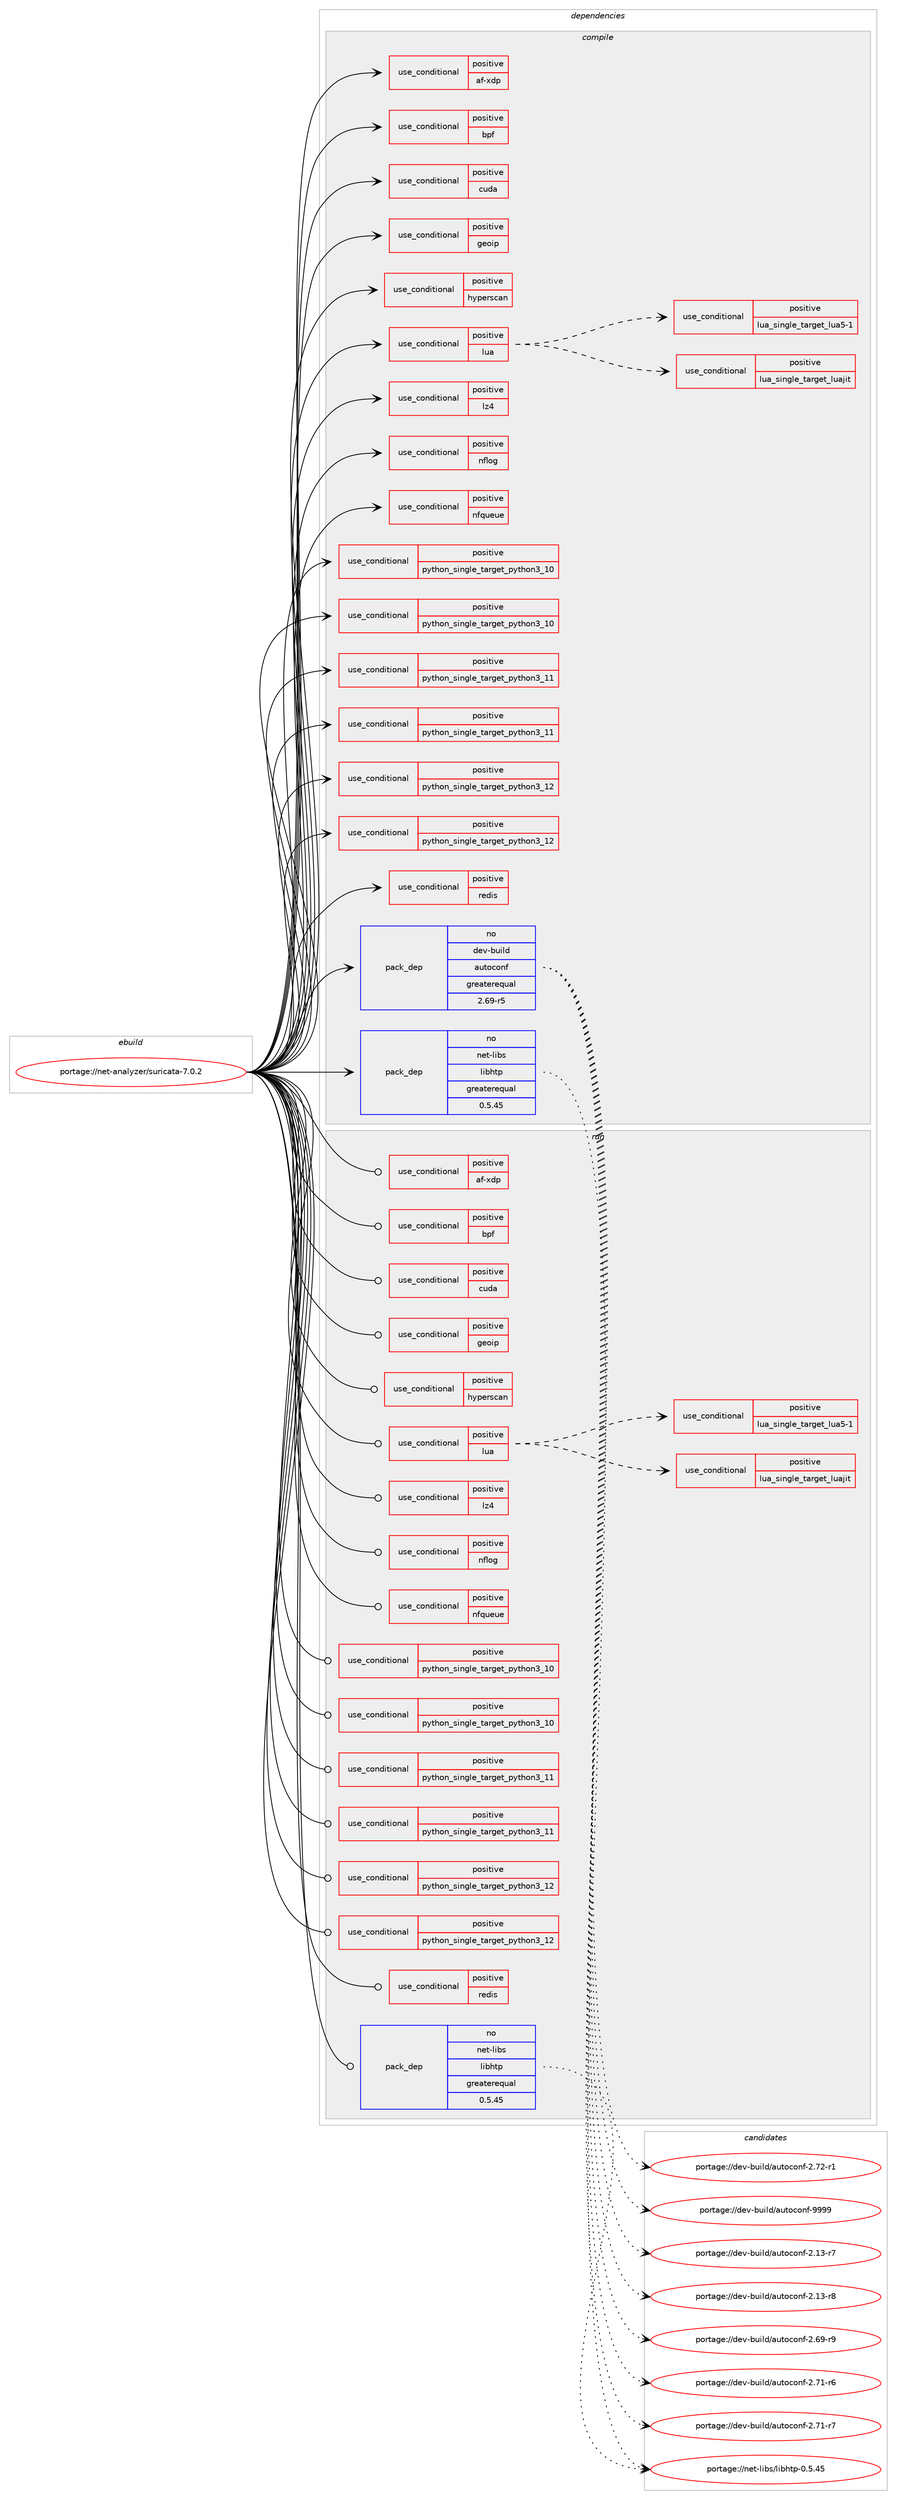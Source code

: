 digraph prolog {

# *************
# Graph options
# *************

newrank=true;
concentrate=true;
compound=true;
graph [rankdir=LR,fontname=Helvetica,fontsize=10,ranksep=1.5];#, ranksep=2.5, nodesep=0.2];
edge  [arrowhead=vee];
node  [fontname=Helvetica,fontsize=10];

# **********
# The ebuild
# **********

subgraph cluster_leftcol {
color=gray;
rank=same;
label=<<i>ebuild</i>>;
id [label="portage://net-analyzer/suricata-7.0.2", color=red, width=4, href="../net-analyzer/suricata-7.0.2.svg"];
}

# ****************
# The dependencies
# ****************

subgraph cluster_midcol {
color=gray;
label=<<i>dependencies</i>>;
subgraph cluster_compile {
fillcolor="#eeeeee";
style=filled;
label=<<i>compile</i>>;
subgraph cond514 {
dependency670 [label=<<TABLE BORDER="0" CELLBORDER="1" CELLSPACING="0" CELLPADDING="4"><TR><TD ROWSPAN="3" CELLPADDING="10">use_conditional</TD></TR><TR><TD>positive</TD></TR><TR><TD>af-xdp</TD></TR></TABLE>>, shape=none, color=red];
# *** BEGIN UNKNOWN DEPENDENCY TYPE (TODO) ***
# dependency670 -> package_dependency(portage://net-analyzer/suricata-7.0.2,install,no,net-libs,xdp-tools,none,[,,],[],[])
# *** END UNKNOWN DEPENDENCY TYPE (TODO) ***

}
id:e -> dependency670:w [weight=20,style="solid",arrowhead="vee"];
subgraph cond515 {
dependency671 [label=<<TABLE BORDER="0" CELLBORDER="1" CELLSPACING="0" CELLPADDING="4"><TR><TD ROWSPAN="3" CELLPADDING="10">use_conditional</TD></TR><TR><TD>positive</TD></TR><TR><TD>bpf</TD></TR></TABLE>>, shape=none, color=red];
# *** BEGIN UNKNOWN DEPENDENCY TYPE (TODO) ***
# dependency671 -> package_dependency(portage://net-analyzer/suricata-7.0.2,install,no,dev-libs,libbpf,none,[,,],[],[])
# *** END UNKNOWN DEPENDENCY TYPE (TODO) ***

}
id:e -> dependency671:w [weight=20,style="solid",arrowhead="vee"];
subgraph cond516 {
dependency672 [label=<<TABLE BORDER="0" CELLBORDER="1" CELLSPACING="0" CELLPADDING="4"><TR><TD ROWSPAN="3" CELLPADDING="10">use_conditional</TD></TR><TR><TD>positive</TD></TR><TR><TD>cuda</TD></TR></TABLE>>, shape=none, color=red];
# *** BEGIN UNKNOWN DEPENDENCY TYPE (TODO) ***
# dependency672 -> package_dependency(portage://net-analyzer/suricata-7.0.2,install,no,dev-util,nvidia-cuda-toolkit,none,[,,],[],[])
# *** END UNKNOWN DEPENDENCY TYPE (TODO) ***

}
id:e -> dependency672:w [weight=20,style="solid",arrowhead="vee"];
subgraph cond517 {
dependency673 [label=<<TABLE BORDER="0" CELLBORDER="1" CELLSPACING="0" CELLPADDING="4"><TR><TD ROWSPAN="3" CELLPADDING="10">use_conditional</TD></TR><TR><TD>positive</TD></TR><TR><TD>geoip</TD></TR></TABLE>>, shape=none, color=red];
# *** BEGIN UNKNOWN DEPENDENCY TYPE (TODO) ***
# dependency673 -> package_dependency(portage://net-analyzer/suricata-7.0.2,install,no,dev-libs,libmaxminddb,none,[,,],any_same_slot,[])
# *** END UNKNOWN DEPENDENCY TYPE (TODO) ***

}
id:e -> dependency673:w [weight=20,style="solid",arrowhead="vee"];
subgraph cond518 {
dependency674 [label=<<TABLE BORDER="0" CELLBORDER="1" CELLSPACING="0" CELLPADDING="4"><TR><TD ROWSPAN="3" CELLPADDING="10">use_conditional</TD></TR><TR><TD>positive</TD></TR><TR><TD>hyperscan</TD></TR></TABLE>>, shape=none, color=red];
# *** BEGIN UNKNOWN DEPENDENCY TYPE (TODO) ***
# dependency674 -> package_dependency(portage://net-analyzer/suricata-7.0.2,install,no,dev-libs,hyperscan,none,[,,],[],[])
# *** END UNKNOWN DEPENDENCY TYPE (TODO) ***

}
id:e -> dependency674:w [weight=20,style="solid",arrowhead="vee"];
subgraph cond519 {
dependency675 [label=<<TABLE BORDER="0" CELLBORDER="1" CELLSPACING="0" CELLPADDING="4"><TR><TD ROWSPAN="3" CELLPADDING="10">use_conditional</TD></TR><TR><TD>positive</TD></TR><TR><TD>lua</TD></TR></TABLE>>, shape=none, color=red];
subgraph cond520 {
dependency676 [label=<<TABLE BORDER="0" CELLBORDER="1" CELLSPACING="0" CELLPADDING="4"><TR><TD ROWSPAN="3" CELLPADDING="10">use_conditional</TD></TR><TR><TD>positive</TD></TR><TR><TD>lua_single_target_luajit</TD></TR></TABLE>>, shape=none, color=red];
# *** BEGIN UNKNOWN DEPENDENCY TYPE (TODO) ***
# dependency676 -> package_dependency(portage://net-analyzer/suricata-7.0.2,install,no,dev-lang,luajit,none,[,,],any_same_slot,[])
# *** END UNKNOWN DEPENDENCY TYPE (TODO) ***

}
dependency675:e -> dependency676:w [weight=20,style="dashed",arrowhead="vee"];
subgraph cond521 {
dependency677 [label=<<TABLE BORDER="0" CELLBORDER="1" CELLSPACING="0" CELLPADDING="4"><TR><TD ROWSPAN="3" CELLPADDING="10">use_conditional</TD></TR><TR><TD>positive</TD></TR><TR><TD>lua_single_target_lua5-1</TD></TR></TABLE>>, shape=none, color=red];
# *** BEGIN UNKNOWN DEPENDENCY TYPE (TODO) ***
# dependency677 -> package_dependency(portage://net-analyzer/suricata-7.0.2,install,no,dev-lang,lua,none,[,,],[slot(5.1)],[])
# *** END UNKNOWN DEPENDENCY TYPE (TODO) ***

}
dependency675:e -> dependency677:w [weight=20,style="dashed",arrowhead="vee"];
}
id:e -> dependency675:w [weight=20,style="solid",arrowhead="vee"];
subgraph cond522 {
dependency678 [label=<<TABLE BORDER="0" CELLBORDER="1" CELLSPACING="0" CELLPADDING="4"><TR><TD ROWSPAN="3" CELLPADDING="10">use_conditional</TD></TR><TR><TD>positive</TD></TR><TR><TD>lz4</TD></TR></TABLE>>, shape=none, color=red];
# *** BEGIN UNKNOWN DEPENDENCY TYPE (TODO) ***
# dependency678 -> package_dependency(portage://net-analyzer/suricata-7.0.2,install,no,app-arch,lz4,none,[,,],[],[])
# *** END UNKNOWN DEPENDENCY TYPE (TODO) ***

}
id:e -> dependency678:w [weight=20,style="solid",arrowhead="vee"];
subgraph cond523 {
dependency679 [label=<<TABLE BORDER="0" CELLBORDER="1" CELLSPACING="0" CELLPADDING="4"><TR><TD ROWSPAN="3" CELLPADDING="10">use_conditional</TD></TR><TR><TD>positive</TD></TR><TR><TD>nflog</TD></TR></TABLE>>, shape=none, color=red];
# *** BEGIN UNKNOWN DEPENDENCY TYPE (TODO) ***
# dependency679 -> package_dependency(portage://net-analyzer/suricata-7.0.2,install,no,net-libs,libnetfilter_log,none,[,,],[],[])
# *** END UNKNOWN DEPENDENCY TYPE (TODO) ***

}
id:e -> dependency679:w [weight=20,style="solid",arrowhead="vee"];
subgraph cond524 {
dependency680 [label=<<TABLE BORDER="0" CELLBORDER="1" CELLSPACING="0" CELLPADDING="4"><TR><TD ROWSPAN="3" CELLPADDING="10">use_conditional</TD></TR><TR><TD>positive</TD></TR><TR><TD>nfqueue</TD></TR></TABLE>>, shape=none, color=red];
# *** BEGIN UNKNOWN DEPENDENCY TYPE (TODO) ***
# dependency680 -> package_dependency(portage://net-analyzer/suricata-7.0.2,install,no,net-libs,libnetfilter_queue,none,[,,],[],[])
# *** END UNKNOWN DEPENDENCY TYPE (TODO) ***

}
id:e -> dependency680:w [weight=20,style="solid",arrowhead="vee"];
subgraph cond525 {
dependency681 [label=<<TABLE BORDER="0" CELLBORDER="1" CELLSPACING="0" CELLPADDING="4"><TR><TD ROWSPAN="3" CELLPADDING="10">use_conditional</TD></TR><TR><TD>positive</TD></TR><TR><TD>python_single_target_python3_10</TD></TR></TABLE>>, shape=none, color=red];
# *** BEGIN UNKNOWN DEPENDENCY TYPE (TODO) ***
# dependency681 -> package_dependency(portage://net-analyzer/suricata-7.0.2,install,no,dev-lang,python,none,[,,],[slot(3.10)],[])
# *** END UNKNOWN DEPENDENCY TYPE (TODO) ***

}
id:e -> dependency681:w [weight=20,style="solid",arrowhead="vee"];
subgraph cond526 {
dependency682 [label=<<TABLE BORDER="0" CELLBORDER="1" CELLSPACING="0" CELLPADDING="4"><TR><TD ROWSPAN="3" CELLPADDING="10">use_conditional</TD></TR><TR><TD>positive</TD></TR><TR><TD>python_single_target_python3_10</TD></TR></TABLE>>, shape=none, color=red];
# *** BEGIN UNKNOWN DEPENDENCY TYPE (TODO) ***
# dependency682 -> package_dependency(portage://net-analyzer/suricata-7.0.2,install,no,dev-python,pyyaml,none,[,,],[],[use(enable(python_targets_python3_10),negative)])
# *** END UNKNOWN DEPENDENCY TYPE (TODO) ***

}
id:e -> dependency682:w [weight=20,style="solid",arrowhead="vee"];
subgraph cond527 {
dependency683 [label=<<TABLE BORDER="0" CELLBORDER="1" CELLSPACING="0" CELLPADDING="4"><TR><TD ROWSPAN="3" CELLPADDING="10">use_conditional</TD></TR><TR><TD>positive</TD></TR><TR><TD>python_single_target_python3_11</TD></TR></TABLE>>, shape=none, color=red];
# *** BEGIN UNKNOWN DEPENDENCY TYPE (TODO) ***
# dependency683 -> package_dependency(portage://net-analyzer/suricata-7.0.2,install,no,dev-lang,python,none,[,,],[slot(3.11)],[])
# *** END UNKNOWN DEPENDENCY TYPE (TODO) ***

}
id:e -> dependency683:w [weight=20,style="solid",arrowhead="vee"];
subgraph cond528 {
dependency684 [label=<<TABLE BORDER="0" CELLBORDER="1" CELLSPACING="0" CELLPADDING="4"><TR><TD ROWSPAN="3" CELLPADDING="10">use_conditional</TD></TR><TR><TD>positive</TD></TR><TR><TD>python_single_target_python3_11</TD></TR></TABLE>>, shape=none, color=red];
# *** BEGIN UNKNOWN DEPENDENCY TYPE (TODO) ***
# dependency684 -> package_dependency(portage://net-analyzer/suricata-7.0.2,install,no,dev-python,pyyaml,none,[,,],[],[use(enable(python_targets_python3_11),negative)])
# *** END UNKNOWN DEPENDENCY TYPE (TODO) ***

}
id:e -> dependency684:w [weight=20,style="solid",arrowhead="vee"];
subgraph cond529 {
dependency685 [label=<<TABLE BORDER="0" CELLBORDER="1" CELLSPACING="0" CELLPADDING="4"><TR><TD ROWSPAN="3" CELLPADDING="10">use_conditional</TD></TR><TR><TD>positive</TD></TR><TR><TD>python_single_target_python3_12</TD></TR></TABLE>>, shape=none, color=red];
# *** BEGIN UNKNOWN DEPENDENCY TYPE (TODO) ***
# dependency685 -> package_dependency(portage://net-analyzer/suricata-7.0.2,install,no,dev-lang,python,none,[,,],[slot(3.12)],[])
# *** END UNKNOWN DEPENDENCY TYPE (TODO) ***

}
id:e -> dependency685:w [weight=20,style="solid",arrowhead="vee"];
subgraph cond530 {
dependency686 [label=<<TABLE BORDER="0" CELLBORDER="1" CELLSPACING="0" CELLPADDING="4"><TR><TD ROWSPAN="3" CELLPADDING="10">use_conditional</TD></TR><TR><TD>positive</TD></TR><TR><TD>python_single_target_python3_12</TD></TR></TABLE>>, shape=none, color=red];
# *** BEGIN UNKNOWN DEPENDENCY TYPE (TODO) ***
# dependency686 -> package_dependency(portage://net-analyzer/suricata-7.0.2,install,no,dev-python,pyyaml,none,[,,],[],[use(enable(python_targets_python3_12),negative)])
# *** END UNKNOWN DEPENDENCY TYPE (TODO) ***

}
id:e -> dependency686:w [weight=20,style="solid",arrowhead="vee"];
subgraph cond531 {
dependency687 [label=<<TABLE BORDER="0" CELLBORDER="1" CELLSPACING="0" CELLPADDING="4"><TR><TD ROWSPAN="3" CELLPADDING="10">use_conditional</TD></TR><TR><TD>positive</TD></TR><TR><TD>redis</TD></TR></TABLE>>, shape=none, color=red];
# *** BEGIN UNKNOWN DEPENDENCY TYPE (TODO) ***
# dependency687 -> package_dependency(portage://net-analyzer/suricata-7.0.2,install,no,dev-libs,hiredis,none,[,,],any_same_slot,[])
# *** END UNKNOWN DEPENDENCY TYPE (TODO) ***

}
id:e -> dependency687:w [weight=20,style="solid",arrowhead="vee"];
# *** BEGIN UNKNOWN DEPENDENCY TYPE (TODO) ***
# id -> package_dependency(portage://net-analyzer/suricata-7.0.2,install,no,acct-group,suricata,none,[,,],[],[])
# *** END UNKNOWN DEPENDENCY TYPE (TODO) ***

# *** BEGIN UNKNOWN DEPENDENCY TYPE (TODO) ***
# id -> package_dependency(portage://net-analyzer/suricata-7.0.2,install,no,acct-user,suricata,none,[,,],[],[])
# *** END UNKNOWN DEPENDENCY TYPE (TODO) ***

subgraph pack143 {
dependency688 [label=<<TABLE BORDER="0" CELLBORDER="1" CELLSPACING="0" CELLPADDING="4" WIDTH="220"><TR><TD ROWSPAN="6" CELLPADDING="30">pack_dep</TD></TR><TR><TD WIDTH="110">no</TD></TR><TR><TD>dev-build</TD></TR><TR><TD>autoconf</TD></TR><TR><TD>greaterequal</TD></TR><TR><TD>2.69-r5</TD></TR></TABLE>>, shape=none, color=blue];
}
id:e -> dependency688:w [weight=20,style="solid",arrowhead="vee"];
# *** BEGIN UNKNOWN DEPENDENCY TYPE (TODO) ***
# id -> package_dependency(portage://net-analyzer/suricata-7.0.2,install,no,dev-libs,jansson,none,[,,],any_same_slot,[])
# *** END UNKNOWN DEPENDENCY TYPE (TODO) ***

# *** BEGIN UNKNOWN DEPENDENCY TYPE (TODO) ***
# id -> package_dependency(portage://net-analyzer/suricata-7.0.2,install,no,dev-libs,libpcre2,none,[,,],[],[])
# *** END UNKNOWN DEPENDENCY TYPE (TODO) ***

# *** BEGIN UNKNOWN DEPENDENCY TYPE (TODO) ***
# id -> package_dependency(portage://net-analyzer/suricata-7.0.2,install,no,dev-libs,libyaml,none,[,,],[],[])
# *** END UNKNOWN DEPENDENCY TYPE (TODO) ***

# *** BEGIN UNKNOWN DEPENDENCY TYPE (TODO) ***
# id -> package_dependency(portage://net-analyzer/suricata-7.0.2,install,no,dev-libs,nspr,none,[,,],[],[])
# *** END UNKNOWN DEPENDENCY TYPE (TODO) ***

# *** BEGIN UNKNOWN DEPENDENCY TYPE (TODO) ***
# id -> package_dependency(portage://net-analyzer/suricata-7.0.2,install,no,dev-libs,nss,none,[,,],[],[])
# *** END UNKNOWN DEPENDENCY TYPE (TODO) ***

subgraph pack144 {
dependency689 [label=<<TABLE BORDER="0" CELLBORDER="1" CELLSPACING="0" CELLPADDING="4" WIDTH="220"><TR><TD ROWSPAN="6" CELLPADDING="30">pack_dep</TD></TR><TR><TD WIDTH="110">no</TD></TR><TR><TD>net-libs</TD></TR><TR><TD>libhtp</TD></TR><TR><TD>greaterequal</TD></TR><TR><TD>0.5.45</TD></TR></TABLE>>, shape=none, color=blue];
}
id:e -> dependency689:w [weight=20,style="solid",arrowhead="vee"];
# *** BEGIN UNKNOWN DEPENDENCY TYPE (TODO) ***
# id -> package_dependency(portage://net-analyzer/suricata-7.0.2,install,no,net-libs,libnet,none,[,,],any_different_slot,[])
# *** END UNKNOWN DEPENDENCY TYPE (TODO) ***

# *** BEGIN UNKNOWN DEPENDENCY TYPE (TODO) ***
# id -> package_dependency(portage://net-analyzer/suricata-7.0.2,install,no,net-libs,libnfnetlink,none,[,,],[],[])
# *** END UNKNOWN DEPENDENCY TYPE (TODO) ***

# *** BEGIN UNKNOWN DEPENDENCY TYPE (TODO) ***
# id -> package_dependency(portage://net-analyzer/suricata-7.0.2,install,no,net-libs,libpcap,none,[,,],[],[])
# *** END UNKNOWN DEPENDENCY TYPE (TODO) ***

# *** BEGIN UNKNOWN DEPENDENCY TYPE (TODO) ***
# id -> package_dependency(portage://net-analyzer/suricata-7.0.2,install,no,sys-apps,file,none,[,,],[],[])
# *** END UNKNOWN DEPENDENCY TYPE (TODO) ***

# *** BEGIN UNKNOWN DEPENDENCY TYPE (TODO) ***
# id -> package_dependency(portage://net-analyzer/suricata-7.0.2,install,no,sys-libs,libcap-ng,none,[,,],[],[])
# *** END UNKNOWN DEPENDENCY TYPE (TODO) ***

# *** BEGIN UNKNOWN DEPENDENCY TYPE (TODO) ***
# id -> package_dependency(portage://net-analyzer/suricata-7.0.2,install,no,virtual,rust,none,[,,],[],[])
# *** END UNKNOWN DEPENDENCY TYPE (TODO) ***

}
subgraph cluster_compileandrun {
fillcolor="#eeeeee";
style=filled;
label=<<i>compile and run</i>>;
}
subgraph cluster_run {
fillcolor="#eeeeee";
style=filled;
label=<<i>run</i>>;
subgraph cond532 {
dependency690 [label=<<TABLE BORDER="0" CELLBORDER="1" CELLSPACING="0" CELLPADDING="4"><TR><TD ROWSPAN="3" CELLPADDING="10">use_conditional</TD></TR><TR><TD>positive</TD></TR><TR><TD>af-xdp</TD></TR></TABLE>>, shape=none, color=red];
# *** BEGIN UNKNOWN DEPENDENCY TYPE (TODO) ***
# dependency690 -> package_dependency(portage://net-analyzer/suricata-7.0.2,run,no,net-libs,xdp-tools,none,[,,],[],[])
# *** END UNKNOWN DEPENDENCY TYPE (TODO) ***

}
id:e -> dependency690:w [weight=20,style="solid",arrowhead="odot"];
subgraph cond533 {
dependency691 [label=<<TABLE BORDER="0" CELLBORDER="1" CELLSPACING="0" CELLPADDING="4"><TR><TD ROWSPAN="3" CELLPADDING="10">use_conditional</TD></TR><TR><TD>positive</TD></TR><TR><TD>bpf</TD></TR></TABLE>>, shape=none, color=red];
# *** BEGIN UNKNOWN DEPENDENCY TYPE (TODO) ***
# dependency691 -> package_dependency(portage://net-analyzer/suricata-7.0.2,run,no,dev-libs,libbpf,none,[,,],[],[])
# *** END UNKNOWN DEPENDENCY TYPE (TODO) ***

}
id:e -> dependency691:w [weight=20,style="solid",arrowhead="odot"];
subgraph cond534 {
dependency692 [label=<<TABLE BORDER="0" CELLBORDER="1" CELLSPACING="0" CELLPADDING="4"><TR><TD ROWSPAN="3" CELLPADDING="10">use_conditional</TD></TR><TR><TD>positive</TD></TR><TR><TD>cuda</TD></TR></TABLE>>, shape=none, color=red];
# *** BEGIN UNKNOWN DEPENDENCY TYPE (TODO) ***
# dependency692 -> package_dependency(portage://net-analyzer/suricata-7.0.2,run,no,dev-util,nvidia-cuda-toolkit,none,[,,],[],[])
# *** END UNKNOWN DEPENDENCY TYPE (TODO) ***

}
id:e -> dependency692:w [weight=20,style="solid",arrowhead="odot"];
subgraph cond535 {
dependency693 [label=<<TABLE BORDER="0" CELLBORDER="1" CELLSPACING="0" CELLPADDING="4"><TR><TD ROWSPAN="3" CELLPADDING="10">use_conditional</TD></TR><TR><TD>positive</TD></TR><TR><TD>geoip</TD></TR></TABLE>>, shape=none, color=red];
# *** BEGIN UNKNOWN DEPENDENCY TYPE (TODO) ***
# dependency693 -> package_dependency(portage://net-analyzer/suricata-7.0.2,run,no,dev-libs,libmaxminddb,none,[,,],any_same_slot,[])
# *** END UNKNOWN DEPENDENCY TYPE (TODO) ***

}
id:e -> dependency693:w [weight=20,style="solid",arrowhead="odot"];
subgraph cond536 {
dependency694 [label=<<TABLE BORDER="0" CELLBORDER="1" CELLSPACING="0" CELLPADDING="4"><TR><TD ROWSPAN="3" CELLPADDING="10">use_conditional</TD></TR><TR><TD>positive</TD></TR><TR><TD>hyperscan</TD></TR></TABLE>>, shape=none, color=red];
# *** BEGIN UNKNOWN DEPENDENCY TYPE (TODO) ***
# dependency694 -> package_dependency(portage://net-analyzer/suricata-7.0.2,run,no,dev-libs,hyperscan,none,[,,],[],[])
# *** END UNKNOWN DEPENDENCY TYPE (TODO) ***

}
id:e -> dependency694:w [weight=20,style="solid",arrowhead="odot"];
subgraph cond537 {
dependency695 [label=<<TABLE BORDER="0" CELLBORDER="1" CELLSPACING="0" CELLPADDING="4"><TR><TD ROWSPAN="3" CELLPADDING="10">use_conditional</TD></TR><TR><TD>positive</TD></TR><TR><TD>lua</TD></TR></TABLE>>, shape=none, color=red];
subgraph cond538 {
dependency696 [label=<<TABLE BORDER="0" CELLBORDER="1" CELLSPACING="0" CELLPADDING="4"><TR><TD ROWSPAN="3" CELLPADDING="10">use_conditional</TD></TR><TR><TD>positive</TD></TR><TR><TD>lua_single_target_luajit</TD></TR></TABLE>>, shape=none, color=red];
# *** BEGIN UNKNOWN DEPENDENCY TYPE (TODO) ***
# dependency696 -> package_dependency(portage://net-analyzer/suricata-7.0.2,run,no,dev-lang,luajit,none,[,,],any_same_slot,[])
# *** END UNKNOWN DEPENDENCY TYPE (TODO) ***

}
dependency695:e -> dependency696:w [weight=20,style="dashed",arrowhead="vee"];
subgraph cond539 {
dependency697 [label=<<TABLE BORDER="0" CELLBORDER="1" CELLSPACING="0" CELLPADDING="4"><TR><TD ROWSPAN="3" CELLPADDING="10">use_conditional</TD></TR><TR><TD>positive</TD></TR><TR><TD>lua_single_target_lua5-1</TD></TR></TABLE>>, shape=none, color=red];
# *** BEGIN UNKNOWN DEPENDENCY TYPE (TODO) ***
# dependency697 -> package_dependency(portage://net-analyzer/suricata-7.0.2,run,no,dev-lang,lua,none,[,,],[slot(5.1)],[])
# *** END UNKNOWN DEPENDENCY TYPE (TODO) ***

}
dependency695:e -> dependency697:w [weight=20,style="dashed",arrowhead="vee"];
}
id:e -> dependency695:w [weight=20,style="solid",arrowhead="odot"];
subgraph cond540 {
dependency698 [label=<<TABLE BORDER="0" CELLBORDER="1" CELLSPACING="0" CELLPADDING="4"><TR><TD ROWSPAN="3" CELLPADDING="10">use_conditional</TD></TR><TR><TD>positive</TD></TR><TR><TD>lz4</TD></TR></TABLE>>, shape=none, color=red];
# *** BEGIN UNKNOWN DEPENDENCY TYPE (TODO) ***
# dependency698 -> package_dependency(portage://net-analyzer/suricata-7.0.2,run,no,app-arch,lz4,none,[,,],[],[])
# *** END UNKNOWN DEPENDENCY TYPE (TODO) ***

}
id:e -> dependency698:w [weight=20,style="solid",arrowhead="odot"];
subgraph cond541 {
dependency699 [label=<<TABLE BORDER="0" CELLBORDER="1" CELLSPACING="0" CELLPADDING="4"><TR><TD ROWSPAN="3" CELLPADDING="10">use_conditional</TD></TR><TR><TD>positive</TD></TR><TR><TD>nflog</TD></TR></TABLE>>, shape=none, color=red];
# *** BEGIN UNKNOWN DEPENDENCY TYPE (TODO) ***
# dependency699 -> package_dependency(portage://net-analyzer/suricata-7.0.2,run,no,net-libs,libnetfilter_log,none,[,,],[],[])
# *** END UNKNOWN DEPENDENCY TYPE (TODO) ***

}
id:e -> dependency699:w [weight=20,style="solid",arrowhead="odot"];
subgraph cond542 {
dependency700 [label=<<TABLE BORDER="0" CELLBORDER="1" CELLSPACING="0" CELLPADDING="4"><TR><TD ROWSPAN="3" CELLPADDING="10">use_conditional</TD></TR><TR><TD>positive</TD></TR><TR><TD>nfqueue</TD></TR></TABLE>>, shape=none, color=red];
# *** BEGIN UNKNOWN DEPENDENCY TYPE (TODO) ***
# dependency700 -> package_dependency(portage://net-analyzer/suricata-7.0.2,run,no,net-libs,libnetfilter_queue,none,[,,],[],[])
# *** END UNKNOWN DEPENDENCY TYPE (TODO) ***

}
id:e -> dependency700:w [weight=20,style="solid",arrowhead="odot"];
subgraph cond543 {
dependency701 [label=<<TABLE BORDER="0" CELLBORDER="1" CELLSPACING="0" CELLPADDING="4"><TR><TD ROWSPAN="3" CELLPADDING="10">use_conditional</TD></TR><TR><TD>positive</TD></TR><TR><TD>python_single_target_python3_10</TD></TR></TABLE>>, shape=none, color=red];
# *** BEGIN UNKNOWN DEPENDENCY TYPE (TODO) ***
# dependency701 -> package_dependency(portage://net-analyzer/suricata-7.0.2,run,no,dev-lang,python,none,[,,],[slot(3.10)],[])
# *** END UNKNOWN DEPENDENCY TYPE (TODO) ***

}
id:e -> dependency701:w [weight=20,style="solid",arrowhead="odot"];
subgraph cond544 {
dependency702 [label=<<TABLE BORDER="0" CELLBORDER="1" CELLSPACING="0" CELLPADDING="4"><TR><TD ROWSPAN="3" CELLPADDING="10">use_conditional</TD></TR><TR><TD>positive</TD></TR><TR><TD>python_single_target_python3_10</TD></TR></TABLE>>, shape=none, color=red];
# *** BEGIN UNKNOWN DEPENDENCY TYPE (TODO) ***
# dependency702 -> package_dependency(portage://net-analyzer/suricata-7.0.2,run,no,dev-python,pyyaml,none,[,,],[],[use(enable(python_targets_python3_10),negative)])
# *** END UNKNOWN DEPENDENCY TYPE (TODO) ***

}
id:e -> dependency702:w [weight=20,style="solid",arrowhead="odot"];
subgraph cond545 {
dependency703 [label=<<TABLE BORDER="0" CELLBORDER="1" CELLSPACING="0" CELLPADDING="4"><TR><TD ROWSPAN="3" CELLPADDING="10">use_conditional</TD></TR><TR><TD>positive</TD></TR><TR><TD>python_single_target_python3_11</TD></TR></TABLE>>, shape=none, color=red];
# *** BEGIN UNKNOWN DEPENDENCY TYPE (TODO) ***
# dependency703 -> package_dependency(portage://net-analyzer/suricata-7.0.2,run,no,dev-lang,python,none,[,,],[slot(3.11)],[])
# *** END UNKNOWN DEPENDENCY TYPE (TODO) ***

}
id:e -> dependency703:w [weight=20,style="solid",arrowhead="odot"];
subgraph cond546 {
dependency704 [label=<<TABLE BORDER="0" CELLBORDER="1" CELLSPACING="0" CELLPADDING="4"><TR><TD ROWSPAN="3" CELLPADDING="10">use_conditional</TD></TR><TR><TD>positive</TD></TR><TR><TD>python_single_target_python3_11</TD></TR></TABLE>>, shape=none, color=red];
# *** BEGIN UNKNOWN DEPENDENCY TYPE (TODO) ***
# dependency704 -> package_dependency(portage://net-analyzer/suricata-7.0.2,run,no,dev-python,pyyaml,none,[,,],[],[use(enable(python_targets_python3_11),negative)])
# *** END UNKNOWN DEPENDENCY TYPE (TODO) ***

}
id:e -> dependency704:w [weight=20,style="solid",arrowhead="odot"];
subgraph cond547 {
dependency705 [label=<<TABLE BORDER="0" CELLBORDER="1" CELLSPACING="0" CELLPADDING="4"><TR><TD ROWSPAN="3" CELLPADDING="10">use_conditional</TD></TR><TR><TD>positive</TD></TR><TR><TD>python_single_target_python3_12</TD></TR></TABLE>>, shape=none, color=red];
# *** BEGIN UNKNOWN DEPENDENCY TYPE (TODO) ***
# dependency705 -> package_dependency(portage://net-analyzer/suricata-7.0.2,run,no,dev-lang,python,none,[,,],[slot(3.12)],[])
# *** END UNKNOWN DEPENDENCY TYPE (TODO) ***

}
id:e -> dependency705:w [weight=20,style="solid",arrowhead="odot"];
subgraph cond548 {
dependency706 [label=<<TABLE BORDER="0" CELLBORDER="1" CELLSPACING="0" CELLPADDING="4"><TR><TD ROWSPAN="3" CELLPADDING="10">use_conditional</TD></TR><TR><TD>positive</TD></TR><TR><TD>python_single_target_python3_12</TD></TR></TABLE>>, shape=none, color=red];
# *** BEGIN UNKNOWN DEPENDENCY TYPE (TODO) ***
# dependency706 -> package_dependency(portage://net-analyzer/suricata-7.0.2,run,no,dev-python,pyyaml,none,[,,],[],[use(enable(python_targets_python3_12),negative)])
# *** END UNKNOWN DEPENDENCY TYPE (TODO) ***

}
id:e -> dependency706:w [weight=20,style="solid",arrowhead="odot"];
subgraph cond549 {
dependency707 [label=<<TABLE BORDER="0" CELLBORDER="1" CELLSPACING="0" CELLPADDING="4"><TR><TD ROWSPAN="3" CELLPADDING="10">use_conditional</TD></TR><TR><TD>positive</TD></TR><TR><TD>redis</TD></TR></TABLE>>, shape=none, color=red];
# *** BEGIN UNKNOWN DEPENDENCY TYPE (TODO) ***
# dependency707 -> package_dependency(portage://net-analyzer/suricata-7.0.2,run,no,dev-libs,hiredis,none,[,,],any_same_slot,[])
# *** END UNKNOWN DEPENDENCY TYPE (TODO) ***

}
id:e -> dependency707:w [weight=20,style="solid",arrowhead="odot"];
# *** BEGIN UNKNOWN DEPENDENCY TYPE (TODO) ***
# id -> package_dependency(portage://net-analyzer/suricata-7.0.2,run,no,acct-group,suricata,none,[,,],[],[])
# *** END UNKNOWN DEPENDENCY TYPE (TODO) ***

# *** BEGIN UNKNOWN DEPENDENCY TYPE (TODO) ***
# id -> package_dependency(portage://net-analyzer/suricata-7.0.2,run,no,acct-user,suricata,none,[,,],[],[])
# *** END UNKNOWN DEPENDENCY TYPE (TODO) ***

# *** BEGIN UNKNOWN DEPENDENCY TYPE (TODO) ***
# id -> package_dependency(portage://net-analyzer/suricata-7.0.2,run,no,dev-libs,jansson,none,[,,],any_same_slot,[])
# *** END UNKNOWN DEPENDENCY TYPE (TODO) ***

# *** BEGIN UNKNOWN DEPENDENCY TYPE (TODO) ***
# id -> package_dependency(portage://net-analyzer/suricata-7.0.2,run,no,dev-libs,libpcre2,none,[,,],[],[])
# *** END UNKNOWN DEPENDENCY TYPE (TODO) ***

# *** BEGIN UNKNOWN DEPENDENCY TYPE (TODO) ***
# id -> package_dependency(portage://net-analyzer/suricata-7.0.2,run,no,dev-libs,libyaml,none,[,,],[],[])
# *** END UNKNOWN DEPENDENCY TYPE (TODO) ***

# *** BEGIN UNKNOWN DEPENDENCY TYPE (TODO) ***
# id -> package_dependency(portage://net-analyzer/suricata-7.0.2,run,no,dev-libs,nspr,none,[,,],[],[])
# *** END UNKNOWN DEPENDENCY TYPE (TODO) ***

# *** BEGIN UNKNOWN DEPENDENCY TYPE (TODO) ***
# id -> package_dependency(portage://net-analyzer/suricata-7.0.2,run,no,dev-libs,nss,none,[,,],[],[])
# *** END UNKNOWN DEPENDENCY TYPE (TODO) ***

subgraph pack145 {
dependency708 [label=<<TABLE BORDER="0" CELLBORDER="1" CELLSPACING="0" CELLPADDING="4" WIDTH="220"><TR><TD ROWSPAN="6" CELLPADDING="30">pack_dep</TD></TR><TR><TD WIDTH="110">no</TD></TR><TR><TD>net-libs</TD></TR><TR><TD>libhtp</TD></TR><TR><TD>greaterequal</TD></TR><TR><TD>0.5.45</TD></TR></TABLE>>, shape=none, color=blue];
}
id:e -> dependency708:w [weight=20,style="solid",arrowhead="odot"];
# *** BEGIN UNKNOWN DEPENDENCY TYPE (TODO) ***
# id -> package_dependency(portage://net-analyzer/suricata-7.0.2,run,no,net-libs,libnet,none,[,,],any_different_slot,[])
# *** END UNKNOWN DEPENDENCY TYPE (TODO) ***

# *** BEGIN UNKNOWN DEPENDENCY TYPE (TODO) ***
# id -> package_dependency(portage://net-analyzer/suricata-7.0.2,run,no,net-libs,libnfnetlink,none,[,,],[],[])
# *** END UNKNOWN DEPENDENCY TYPE (TODO) ***

# *** BEGIN UNKNOWN DEPENDENCY TYPE (TODO) ***
# id -> package_dependency(portage://net-analyzer/suricata-7.0.2,run,no,net-libs,libpcap,none,[,,],[],[])
# *** END UNKNOWN DEPENDENCY TYPE (TODO) ***

# *** BEGIN UNKNOWN DEPENDENCY TYPE (TODO) ***
# id -> package_dependency(portage://net-analyzer/suricata-7.0.2,run,no,sys-apps,file,none,[,,],[],[])
# *** END UNKNOWN DEPENDENCY TYPE (TODO) ***

# *** BEGIN UNKNOWN DEPENDENCY TYPE (TODO) ***
# id -> package_dependency(portage://net-analyzer/suricata-7.0.2,run,no,sys-libs,libcap-ng,none,[,,],[],[])
# *** END UNKNOWN DEPENDENCY TYPE (TODO) ***

# *** BEGIN UNKNOWN DEPENDENCY TYPE (TODO) ***
# id -> package_dependency(portage://net-analyzer/suricata-7.0.2,run,no,virtual,tmpfiles,none,[,,],[],[])
# *** END UNKNOWN DEPENDENCY TYPE (TODO) ***

}
}

# **************
# The candidates
# **************

subgraph cluster_choices {
rank=same;
color=gray;
label=<<i>candidates</i>>;

subgraph choice143 {
color=black;
nodesep=1;
choice100101118459811710510810047971171161119911111010245504649514511455 [label="portage://dev-build/autoconf-2.13-r7", color=red, width=4,href="../dev-build/autoconf-2.13-r7.svg"];
choice100101118459811710510810047971171161119911111010245504649514511456 [label="portage://dev-build/autoconf-2.13-r8", color=red, width=4,href="../dev-build/autoconf-2.13-r8.svg"];
choice100101118459811710510810047971171161119911111010245504654574511457 [label="portage://dev-build/autoconf-2.69-r9", color=red, width=4,href="../dev-build/autoconf-2.69-r9.svg"];
choice100101118459811710510810047971171161119911111010245504655494511454 [label="portage://dev-build/autoconf-2.71-r6", color=red, width=4,href="../dev-build/autoconf-2.71-r6.svg"];
choice100101118459811710510810047971171161119911111010245504655494511455 [label="portage://dev-build/autoconf-2.71-r7", color=red, width=4,href="../dev-build/autoconf-2.71-r7.svg"];
choice100101118459811710510810047971171161119911111010245504655504511449 [label="portage://dev-build/autoconf-2.72-r1", color=red, width=4,href="../dev-build/autoconf-2.72-r1.svg"];
choice10010111845981171051081004797117116111991111101024557575757 [label="portage://dev-build/autoconf-9999", color=red, width=4,href="../dev-build/autoconf-9999.svg"];
dependency688:e -> choice100101118459811710510810047971171161119911111010245504649514511455:w [style=dotted,weight="100"];
dependency688:e -> choice100101118459811710510810047971171161119911111010245504649514511456:w [style=dotted,weight="100"];
dependency688:e -> choice100101118459811710510810047971171161119911111010245504654574511457:w [style=dotted,weight="100"];
dependency688:e -> choice100101118459811710510810047971171161119911111010245504655494511454:w [style=dotted,weight="100"];
dependency688:e -> choice100101118459811710510810047971171161119911111010245504655494511455:w [style=dotted,weight="100"];
dependency688:e -> choice100101118459811710510810047971171161119911111010245504655504511449:w [style=dotted,weight="100"];
dependency688:e -> choice10010111845981171051081004797117116111991111101024557575757:w [style=dotted,weight="100"];
}
subgraph choice144 {
color=black;
nodesep=1;
choice1101011164510810598115471081059810411611245484653465253 [label="portage://net-libs/libhtp-0.5.45", color=red, width=4,href="../net-libs/libhtp-0.5.45.svg"];
dependency689:e -> choice1101011164510810598115471081059810411611245484653465253:w [style=dotted,weight="100"];
}
subgraph choice145 {
color=black;
nodesep=1;
choice1101011164510810598115471081059810411611245484653465253 [label="portage://net-libs/libhtp-0.5.45", color=red, width=4,href="../net-libs/libhtp-0.5.45.svg"];
dependency708:e -> choice1101011164510810598115471081059810411611245484653465253:w [style=dotted,weight="100"];
}
}

}
